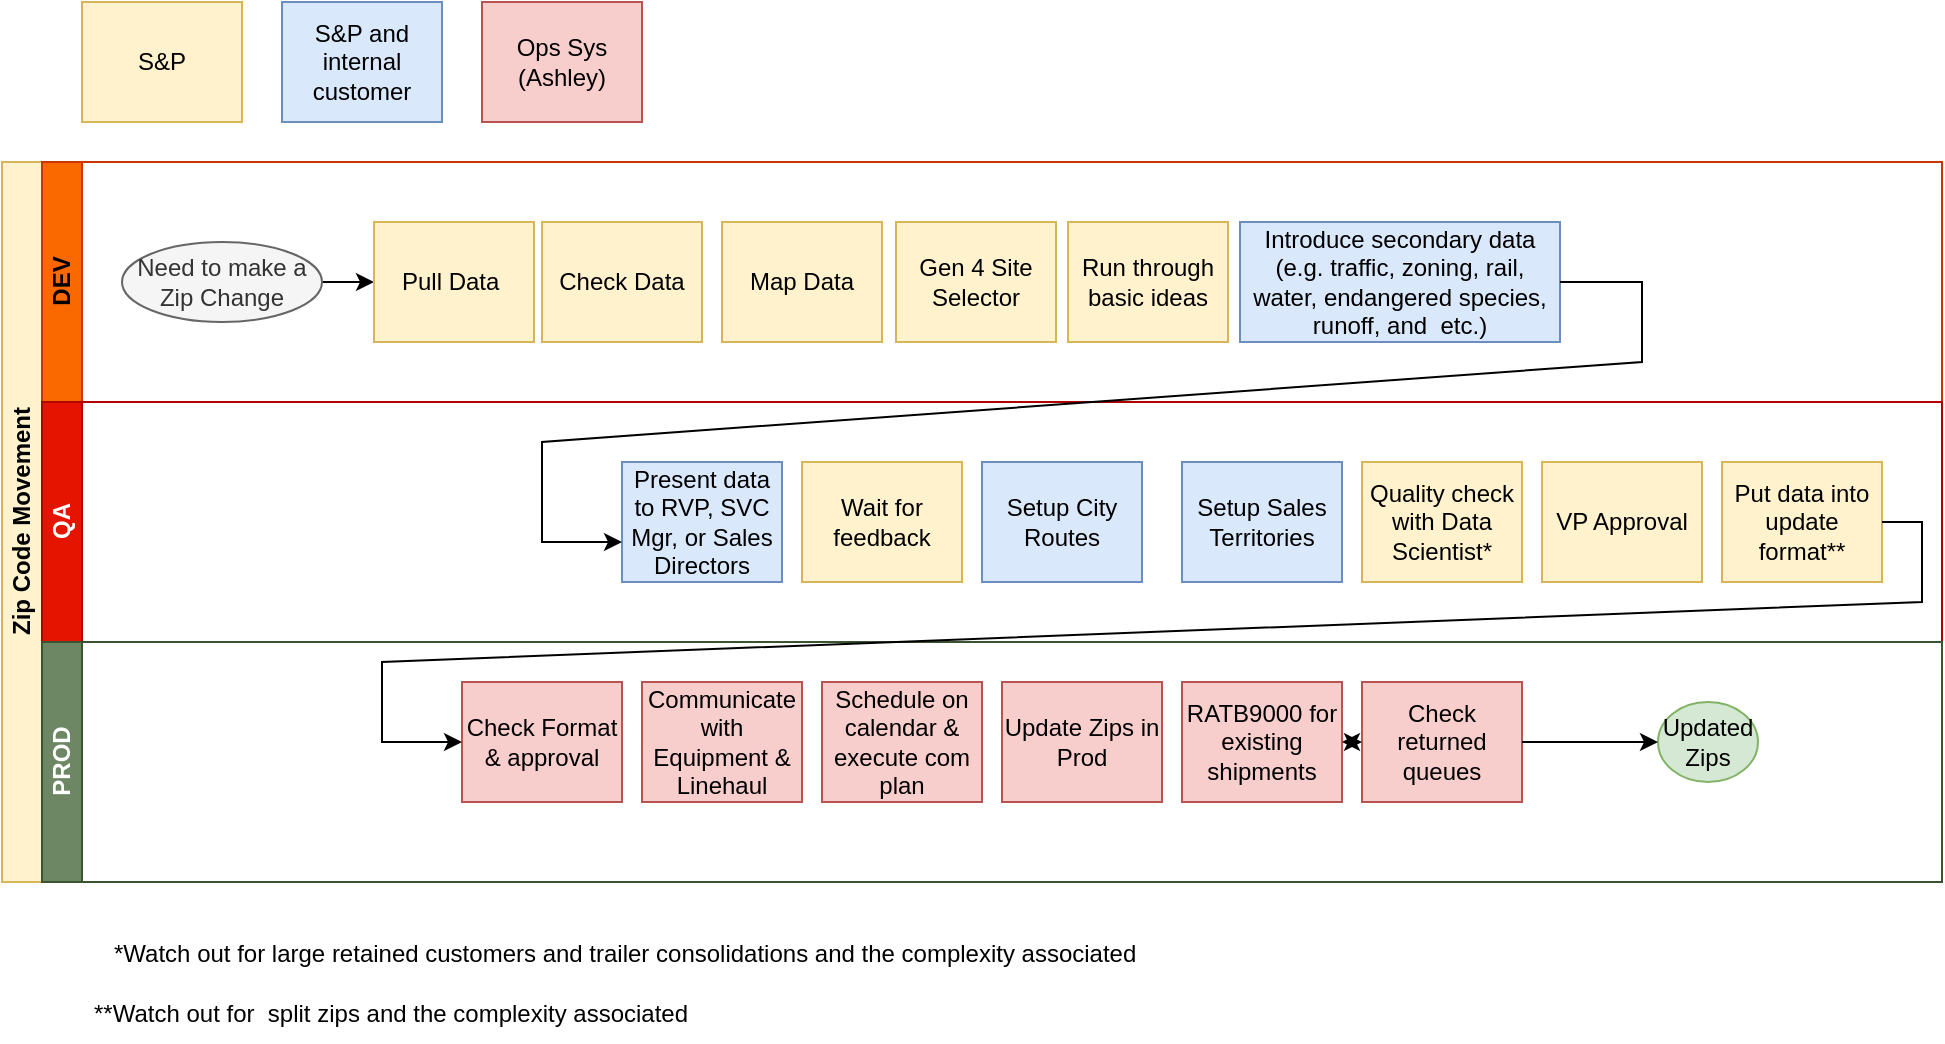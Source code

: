 <mxfile version="20.0.4" type="github">
  <diagram id="prtHgNgQTEPvFCAcTncT" name="Page-1">
    <mxGraphModel dx="1399" dy="738" grid="1" gridSize="10" guides="1" tooltips="1" connect="1" arrows="1" fold="1" page="1" pageScale="1" pageWidth="1169" pageHeight="827" math="0" shadow="0">
      <root>
        <mxCell id="0" />
        <mxCell id="1" parent="0" />
        <mxCell id="dNxyNK7c78bLwvsdeMH5-19" value="Zip Code Movement" style="swimlane;html=1;childLayout=stackLayout;resizeParent=1;resizeParentMax=0;horizontal=0;startSize=20;horizontalStack=0;fillColor=#fff2cc;strokeColor=#d6b656;" parent="1" vertex="1">
          <mxGeometry x="120" y="120" width="970" height="360" as="geometry" />
        </mxCell>
        <mxCell id="dNxyNK7c78bLwvsdeMH5-20" value="DEV" style="swimlane;html=1;startSize=20;horizontal=0;fillColor=#fa6800;fontColor=#000000;strokeColor=#C73500;" parent="dNxyNK7c78bLwvsdeMH5-19" vertex="1">
          <mxGeometry x="20" width="950" height="120" as="geometry" />
        </mxCell>
        <mxCell id="dNxyNK7c78bLwvsdeMH5-25" value="" style="edgeStyle=orthogonalEdgeStyle;rounded=0;orthogonalLoop=1;jettySize=auto;html=1;" parent="dNxyNK7c78bLwvsdeMH5-20" source="dNxyNK7c78bLwvsdeMH5-23" target="dNxyNK7c78bLwvsdeMH5-24" edge="1">
          <mxGeometry relative="1" as="geometry" />
        </mxCell>
        <mxCell id="dNxyNK7c78bLwvsdeMH5-23" value="Need to make a Zip Change" style="ellipse;whiteSpace=wrap;html=1;fillColor=#f5f5f5;fontColor=#333333;strokeColor=#666666;" parent="dNxyNK7c78bLwvsdeMH5-20" vertex="1">
          <mxGeometry x="40" y="40" width="100" height="40" as="geometry" />
        </mxCell>
        <mxCell id="dNxyNK7c78bLwvsdeMH5-24" value="Pull Data&amp;nbsp;" style="rounded=0;whiteSpace=wrap;html=1;fontFamily=Helvetica;fontSize=12;align=center;fillColor=#fff2cc;strokeColor=#d6b656;" parent="dNxyNK7c78bLwvsdeMH5-20" vertex="1">
          <mxGeometry x="166" y="30" width="80" height="60" as="geometry" />
        </mxCell>
        <mxCell id="dNxyNK7c78bLwvsdeMH5-30" value="Check Data" style="rounded=0;whiteSpace=wrap;html=1;fontFamily=Helvetica;fontSize=12;fontColor=#000000;align=center;fillColor=#fff2cc;strokeColor=#d6b656;" parent="dNxyNK7c78bLwvsdeMH5-20" vertex="1">
          <mxGeometry x="250" y="30" width="80" height="60" as="geometry" />
        </mxCell>
        <mxCell id="1hFcX5w355jq22U9mQL_-2" value="Map Data" style="rounded=0;whiteSpace=wrap;html=1;fontFamily=Helvetica;fontSize=12;fontColor=#000000;align=center;fillColor=#fff2cc;strokeColor=#d6b656;" vertex="1" parent="dNxyNK7c78bLwvsdeMH5-20">
          <mxGeometry x="340" y="30" width="80" height="60" as="geometry" />
        </mxCell>
        <mxCell id="1hFcX5w355jq22U9mQL_-3" value="Run through basic ideas" style="rounded=0;whiteSpace=wrap;html=1;fontFamily=Helvetica;fontSize=12;fontColor=#000000;align=center;fillColor=#fff2cc;strokeColor=#d6b656;" vertex="1" parent="dNxyNK7c78bLwvsdeMH5-20">
          <mxGeometry x="513" y="30" width="80" height="60" as="geometry" />
        </mxCell>
        <mxCell id="1hFcX5w355jq22U9mQL_-4" value="Gen 4 Site Selector" style="rounded=0;whiteSpace=wrap;html=1;fontFamily=Helvetica;fontSize=12;fontColor=#000000;align=center;fillColor=#fff2cc;strokeColor=#d6b656;" vertex="1" parent="dNxyNK7c78bLwvsdeMH5-20">
          <mxGeometry x="427" y="30" width="80" height="60" as="geometry" />
        </mxCell>
        <mxCell id="1hFcX5w355jq22U9mQL_-5" value="Introduce secondary data (e.g. traffic, zoning, rail, water, endangered species, runoff, and&amp;nbsp; etc.)" style="rounded=0;whiteSpace=wrap;html=1;fontFamily=Helvetica;fontSize=12;align=center;fillColor=#dae8fc;strokeColor=#6c8ebf;" vertex="1" parent="dNxyNK7c78bLwvsdeMH5-20">
          <mxGeometry x="599" y="30" width="160" height="60" as="geometry" />
        </mxCell>
        <mxCell id="dNxyNK7c78bLwvsdeMH5-21" value="QA" style="swimlane;html=1;startSize=20;horizontal=0;fillColor=#e51400;fontColor=#ffffff;strokeColor=#B20000;" parent="dNxyNK7c78bLwvsdeMH5-19" vertex="1">
          <mxGeometry x="20" y="120" width="950" height="120" as="geometry" />
        </mxCell>
        <mxCell id="dNxyNK7c78bLwvsdeMH5-26" value="Present data to RVP, SVC Mgr, or Sales Directors" style="rounded=0;whiteSpace=wrap;html=1;fontFamily=Helvetica;fontSize=12;align=center;fillColor=#dae8fc;strokeColor=#6c8ebf;" parent="dNxyNK7c78bLwvsdeMH5-21" vertex="1">
          <mxGeometry x="290" y="30" width="80" height="60" as="geometry" />
        </mxCell>
        <mxCell id="1hFcX5w355jq22U9mQL_-6" value="Wait for feedback" style="rounded=0;whiteSpace=wrap;html=1;fontFamily=Helvetica;fontSize=12;fontColor=#000000;align=center;fillColor=#fff2cc;strokeColor=#d6b656;" vertex="1" parent="dNxyNK7c78bLwvsdeMH5-21">
          <mxGeometry x="380" y="30" width="80" height="60" as="geometry" />
        </mxCell>
        <mxCell id="1hFcX5w355jq22U9mQL_-7" value="Setup City Routes" style="rounded=0;whiteSpace=wrap;html=1;fontFamily=Helvetica;fontSize=12;align=center;fillColor=#dae8fc;strokeColor=#6c8ebf;" vertex="1" parent="dNxyNK7c78bLwvsdeMH5-21">
          <mxGeometry x="470" y="30" width="80" height="60" as="geometry" />
        </mxCell>
        <mxCell id="1hFcX5w355jq22U9mQL_-8" value="Setup Sales Territories" style="rounded=0;whiteSpace=wrap;html=1;fontFamily=Helvetica;fontSize=12;align=center;fillColor=#dae8fc;strokeColor=#6c8ebf;" vertex="1" parent="dNxyNK7c78bLwvsdeMH5-21">
          <mxGeometry x="570" y="30" width="80" height="60" as="geometry" />
        </mxCell>
        <mxCell id="1hFcX5w355jq22U9mQL_-9" value="Quality check with Data Scientist*" style="rounded=0;whiteSpace=wrap;html=1;fontFamily=Helvetica;fontSize=12;align=center;fillColor=#fff2cc;strokeColor=#d6b656;" vertex="1" parent="dNxyNK7c78bLwvsdeMH5-21">
          <mxGeometry x="660" y="30" width="80" height="60" as="geometry" />
        </mxCell>
        <mxCell id="1hFcX5w355jq22U9mQL_-10" value="VP Approval" style="rounded=0;whiteSpace=wrap;html=1;fontFamily=Helvetica;fontSize=12;align=center;fillColor=#fff2cc;strokeColor=#d6b656;" vertex="1" parent="dNxyNK7c78bLwvsdeMH5-21">
          <mxGeometry x="750" y="30" width="80" height="60" as="geometry" />
        </mxCell>
        <mxCell id="1hFcX5w355jq22U9mQL_-11" value="Put data into update format**" style="rounded=0;whiteSpace=wrap;html=1;fontFamily=Helvetica;fontSize=12;align=center;fillColor=#fff2cc;strokeColor=#d6b656;" vertex="1" parent="dNxyNK7c78bLwvsdeMH5-21">
          <mxGeometry x="840" y="30" width="80" height="60" as="geometry" />
        </mxCell>
        <mxCell id="dNxyNK7c78bLwvsdeMH5-22" value="PROD" style="swimlane;html=1;startSize=20;horizontal=0;fillColor=#6d8764;fontColor=#ffffff;strokeColor=#3A5431;" parent="dNxyNK7c78bLwvsdeMH5-19" vertex="1">
          <mxGeometry x="20" y="240" width="950" height="120" as="geometry" />
        </mxCell>
        <mxCell id="dNxyNK7c78bLwvsdeMH5-34" value="Check Format &amp;amp; approval" style="rounded=0;whiteSpace=wrap;html=1;fontFamily=Helvetica;fontSize=12;align=center;fillColor=#f8cecc;strokeColor=#b85450;" parent="dNxyNK7c78bLwvsdeMH5-22" vertex="1">
          <mxGeometry x="210" y="20" width="80" height="60" as="geometry" />
        </mxCell>
        <mxCell id="dNxyNK7c78bLwvsdeMH5-32" value="Updated Zips" style="ellipse;whiteSpace=wrap;html=1;fillColor=#d5e8d4;strokeColor=#82b366;" parent="dNxyNK7c78bLwvsdeMH5-22" vertex="1">
          <mxGeometry x="808" y="30" width="50" height="40" as="geometry" />
        </mxCell>
        <mxCell id="1hFcX5w355jq22U9mQL_-12" value="Communicate with Equipment &amp;amp; Linehaul" style="rounded=0;whiteSpace=wrap;html=1;fontFamily=Helvetica;fontSize=12;align=center;fillColor=#f8cecc;strokeColor=#b85450;" vertex="1" parent="dNxyNK7c78bLwvsdeMH5-22">
          <mxGeometry x="300" y="20" width="80" height="60" as="geometry" />
        </mxCell>
        <mxCell id="1hFcX5w355jq22U9mQL_-13" value="Schedule on calendar &amp;amp; execute com plan" style="rounded=0;whiteSpace=wrap;html=1;fontFamily=Helvetica;fontSize=12;align=center;fillColor=#f8cecc;strokeColor=#b85450;" vertex="1" parent="dNxyNK7c78bLwvsdeMH5-22">
          <mxGeometry x="390" y="20" width="80" height="60" as="geometry" />
        </mxCell>
        <mxCell id="1hFcX5w355jq22U9mQL_-14" value="Update Zips in Prod" style="rounded=0;whiteSpace=wrap;html=1;fontFamily=Helvetica;fontSize=12;align=center;fillColor=#f8cecc;strokeColor=#b85450;" vertex="1" parent="dNxyNK7c78bLwvsdeMH5-22">
          <mxGeometry x="480" y="20" width="80" height="60" as="geometry" />
        </mxCell>
        <mxCell id="1hFcX5w355jq22U9mQL_-15" value="RATB9000 for existing shipments" style="rounded=0;whiteSpace=wrap;html=1;fontFamily=Helvetica;fontSize=12;align=center;fillColor=#f8cecc;strokeColor=#b85450;" vertex="1" parent="dNxyNK7c78bLwvsdeMH5-22">
          <mxGeometry x="570" y="20" width="80" height="60" as="geometry" />
        </mxCell>
        <mxCell id="1hFcX5w355jq22U9mQL_-16" value="Check returned queues" style="rounded=0;whiteSpace=wrap;html=1;fontFamily=Helvetica;fontSize=12;align=center;fillColor=#f8cecc;strokeColor=#b85450;" vertex="1" parent="dNxyNK7c78bLwvsdeMH5-22">
          <mxGeometry x="660" y="20" width="80" height="60" as="geometry" />
        </mxCell>
        <mxCell id="1hFcX5w355jq22U9mQL_-52" value="" style="endArrow=classic;startArrow=classic;html=1;rounded=0;exitX=1;exitY=0.5;exitDx=0;exitDy=0;entryX=0;entryY=0.5;entryDx=0;entryDy=0;" edge="1" parent="dNxyNK7c78bLwvsdeMH5-22" source="1hFcX5w355jq22U9mQL_-15" target="1hFcX5w355jq22U9mQL_-16">
          <mxGeometry width="50" height="50" relative="1" as="geometry">
            <mxPoint x="240" y="20" as="sourcePoint" />
            <mxPoint x="290" y="-30" as="targetPoint" />
          </mxGeometry>
        </mxCell>
        <mxCell id="1hFcX5w355jq22U9mQL_-53" value="" style="endArrow=classic;html=1;rounded=0;exitX=1;exitY=0.5;exitDx=0;exitDy=0;entryX=0;entryY=0.5;entryDx=0;entryDy=0;" edge="1" parent="dNxyNK7c78bLwvsdeMH5-22" source="1hFcX5w355jq22U9mQL_-16" target="dNxyNK7c78bLwvsdeMH5-32">
          <mxGeometry width="50" height="50" relative="1" as="geometry">
            <mxPoint x="240" y="20" as="sourcePoint" />
            <mxPoint x="290" y="-30" as="targetPoint" />
          </mxGeometry>
        </mxCell>
        <mxCell id="1hFcX5w355jq22U9mQL_-20" value="" style="endArrow=classic;html=1;rounded=0;exitX=1;exitY=0.5;exitDx=0;exitDy=0;entryX=0;entryY=0.5;entryDx=0;entryDy=0;" edge="1" parent="dNxyNK7c78bLwvsdeMH5-19" source="1hFcX5w355jq22U9mQL_-11" target="dNxyNK7c78bLwvsdeMH5-34">
          <mxGeometry width="50" height="50" relative="1" as="geometry">
            <mxPoint x="260" y="240" as="sourcePoint" />
            <mxPoint x="310" y="190" as="targetPoint" />
            <Array as="points">
              <mxPoint x="960" y="180" />
              <mxPoint x="960" y="220" />
              <mxPoint x="190" y="250" />
              <mxPoint x="190" y="290" />
            </Array>
          </mxGeometry>
        </mxCell>
        <mxCell id="1hFcX5w355jq22U9mQL_-18" value="" style="endArrow=classic;html=1;rounded=0;exitX=1;exitY=0.5;exitDx=0;exitDy=0;" edge="1" parent="1" source="1hFcX5w355jq22U9mQL_-5">
          <mxGeometry width="50" height="50" relative="1" as="geometry">
            <mxPoint x="380" y="360" as="sourcePoint" />
            <mxPoint x="430" y="310" as="targetPoint" />
            <Array as="points">
              <mxPoint x="940" y="180" />
              <mxPoint x="940" y="220" />
              <mxPoint x="390" y="260" />
              <mxPoint x="390" y="310" />
            </Array>
          </mxGeometry>
        </mxCell>
        <mxCell id="1hFcX5w355jq22U9mQL_-22" value="S&amp;amp;P" style="rounded=0;whiteSpace=wrap;html=1;fontFamily=Helvetica;fontSize=12;align=center;fillColor=#fff2cc;strokeColor=#d6b656;" vertex="1" parent="1">
          <mxGeometry x="160" y="40" width="80" height="60" as="geometry" />
        </mxCell>
        <mxCell id="1hFcX5w355jq22U9mQL_-24" value="S&amp;amp;P and internal customer" style="rounded=0;whiteSpace=wrap;html=1;fontFamily=Helvetica;fontSize=12;align=center;fillColor=#dae8fc;strokeColor=#6c8ebf;" vertex="1" parent="1">
          <mxGeometry x="260" y="40" width="80" height="60" as="geometry" />
        </mxCell>
        <mxCell id="1hFcX5w355jq22U9mQL_-25" value="Ops Sys (Ashley)" style="rounded=0;whiteSpace=wrap;html=1;fontFamily=Helvetica;fontSize=12;align=center;fillColor=#f8cecc;strokeColor=#b85450;" vertex="1" parent="1">
          <mxGeometry x="360" y="40" width="80" height="60" as="geometry" />
        </mxCell>
        <mxCell id="1hFcX5w355jq22U9mQL_-54" value="**Watch out for  split zips and the complexity associated" style="text;strokeColor=none;fillColor=none;align=left;verticalAlign=middle;spacingLeft=4;spacingRight=4;overflow=hidden;points=[[0,0.5],[1,0.5]];portConstraint=eastwest;rotatable=0;" vertex="1" parent="1">
          <mxGeometry x="160" y="530" width="310" height="30" as="geometry" />
        </mxCell>
        <mxCell id="1hFcX5w355jq22U9mQL_-55" value="*Watch out for large retained customers and trailer consolidations and the complexity associated" style="text;strokeColor=none;fillColor=none;align=left;verticalAlign=middle;spacingLeft=4;spacingRight=4;overflow=hidden;points=[[0,0.5],[1,0.5]];portConstraint=eastwest;rotatable=0;" vertex="1" parent="1">
          <mxGeometry x="170" y="500" width="540" height="30" as="geometry" />
        </mxCell>
      </root>
    </mxGraphModel>
  </diagram>
</mxfile>
